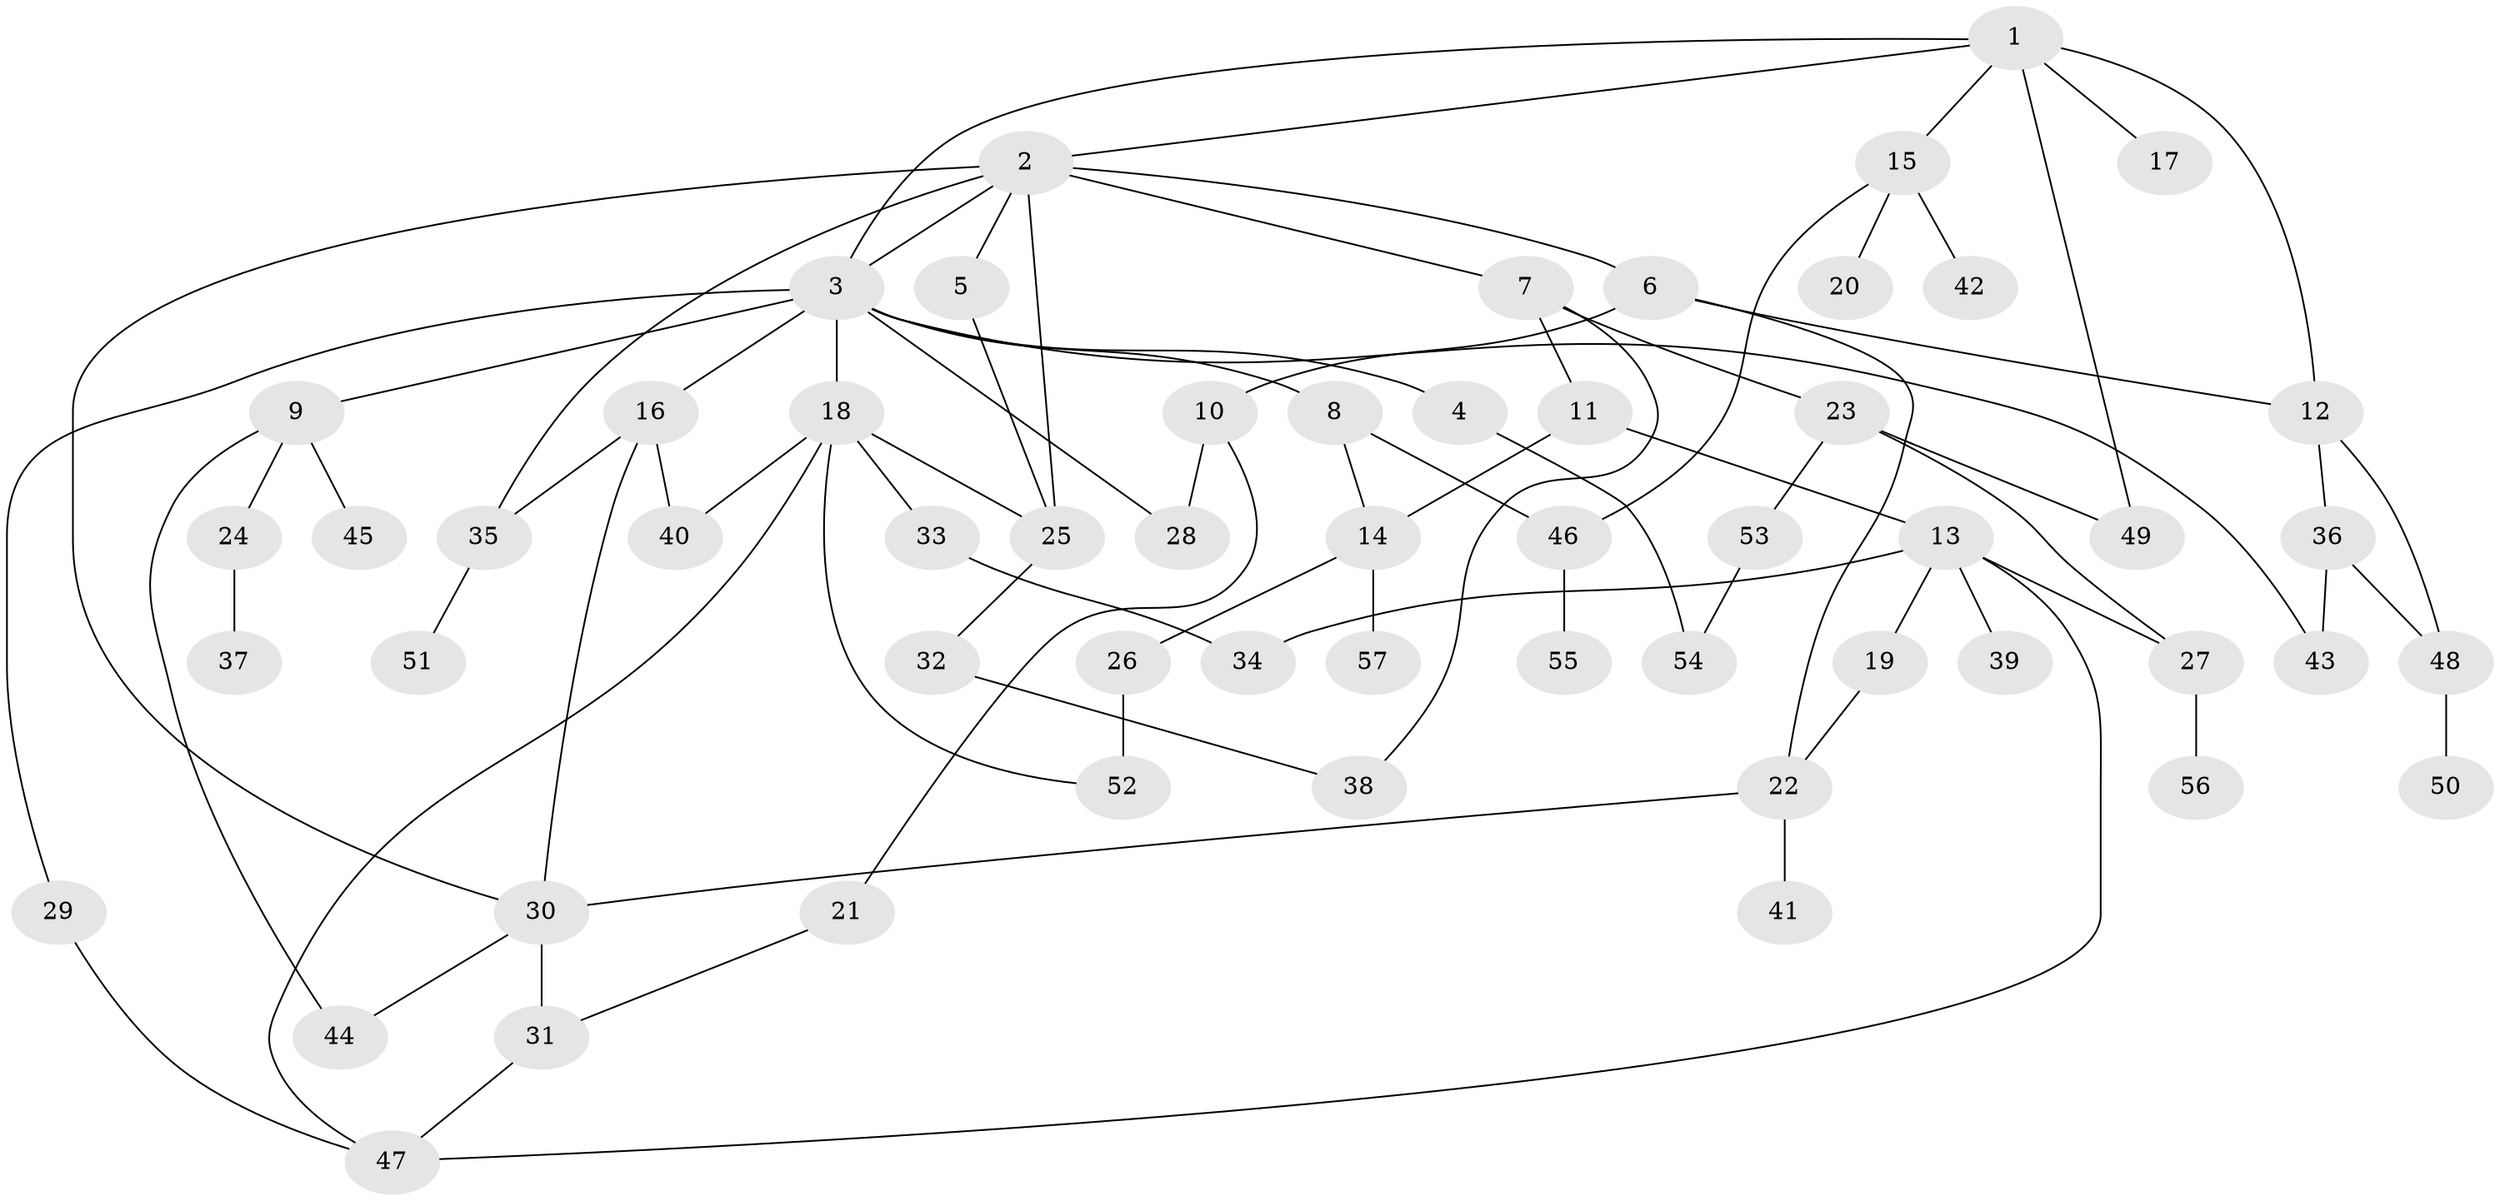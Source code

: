 // coarse degree distribution, {7: 0.025, 4: 0.225, 3: 0.2, 5: 0.05, 1: 0.225, 6: 0.05, 10: 0.025, 2: 0.2}
// Generated by graph-tools (version 1.1) at 2025/36/03/04/25 23:36:03]
// undirected, 57 vertices, 81 edges
graph export_dot {
  node [color=gray90,style=filled];
  1;
  2;
  3;
  4;
  5;
  6;
  7;
  8;
  9;
  10;
  11;
  12;
  13;
  14;
  15;
  16;
  17;
  18;
  19;
  20;
  21;
  22;
  23;
  24;
  25;
  26;
  27;
  28;
  29;
  30;
  31;
  32;
  33;
  34;
  35;
  36;
  37;
  38;
  39;
  40;
  41;
  42;
  43;
  44;
  45;
  46;
  47;
  48;
  49;
  50;
  51;
  52;
  53;
  54;
  55;
  56;
  57;
  1 -- 2;
  1 -- 15;
  1 -- 17;
  1 -- 3;
  1 -- 12;
  1 -- 49;
  2 -- 3;
  2 -- 5;
  2 -- 6;
  2 -- 7;
  2 -- 25;
  2 -- 35;
  2 -- 30;
  3 -- 4;
  3 -- 8;
  3 -- 9;
  3 -- 16;
  3 -- 18;
  3 -- 29;
  3 -- 28;
  3 -- 43;
  4 -- 54;
  5 -- 25;
  6 -- 10;
  6 -- 12;
  6 -- 22;
  7 -- 11;
  7 -- 23;
  7 -- 38;
  8 -- 14;
  8 -- 46;
  9 -- 24;
  9 -- 44;
  9 -- 45;
  10 -- 21;
  10 -- 28;
  11 -- 13;
  11 -- 14;
  12 -- 36;
  12 -- 48;
  13 -- 19;
  13 -- 34;
  13 -- 39;
  13 -- 47;
  13 -- 27;
  14 -- 26;
  14 -- 57;
  15 -- 20;
  15 -- 42;
  15 -- 46;
  16 -- 35;
  16 -- 40;
  16 -- 30;
  18 -- 33;
  18 -- 40;
  18 -- 52;
  18 -- 47;
  18 -- 25;
  19 -- 22;
  21 -- 31;
  22 -- 30;
  22 -- 41;
  23 -- 27;
  23 -- 49;
  23 -- 53;
  24 -- 37;
  25 -- 32;
  26 -- 52;
  27 -- 56;
  29 -- 47;
  30 -- 31;
  30 -- 44;
  31 -- 47;
  32 -- 38;
  33 -- 34;
  35 -- 51;
  36 -- 43;
  36 -- 48;
  46 -- 55;
  48 -- 50;
  53 -- 54;
}
